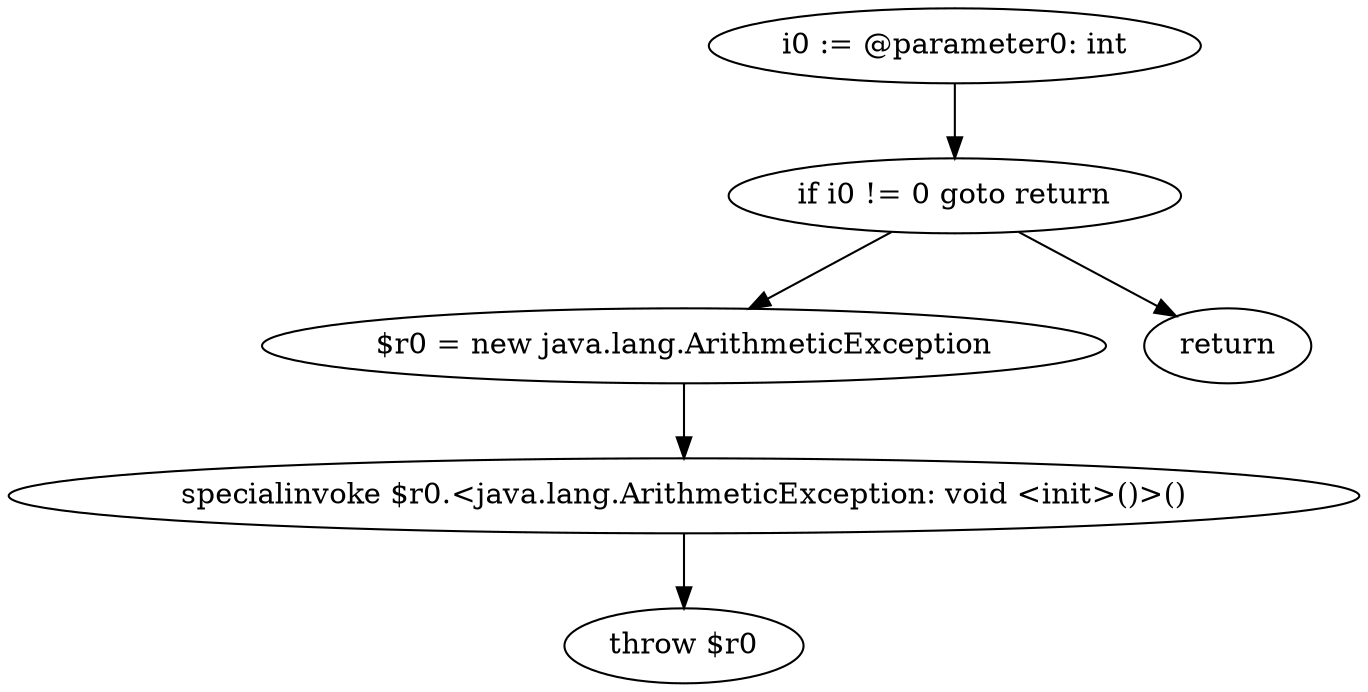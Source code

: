 digraph "unitGraph" {
    "i0 := @parameter0: int"
    "if i0 != 0 goto return"
    "$r0 = new java.lang.ArithmeticException"
    "specialinvoke $r0.<java.lang.ArithmeticException: void <init>()>()"
    "throw $r0"
    "return"
    "i0 := @parameter0: int"->"if i0 != 0 goto return";
    "if i0 != 0 goto return"->"$r0 = new java.lang.ArithmeticException";
    "if i0 != 0 goto return"->"return";
    "$r0 = new java.lang.ArithmeticException"->"specialinvoke $r0.<java.lang.ArithmeticException: void <init>()>()";
    "specialinvoke $r0.<java.lang.ArithmeticException: void <init>()>()"->"throw $r0";
}
